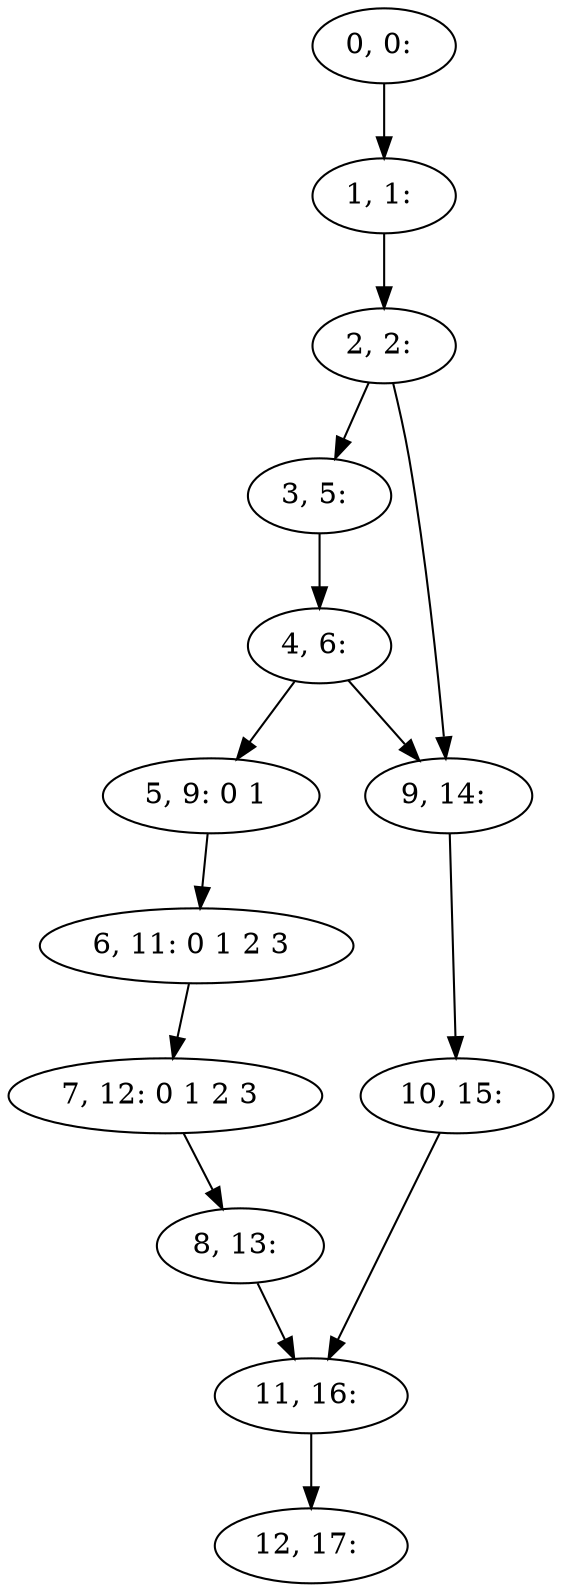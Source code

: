 digraph G {
0[label="0, 0: "];
1[label="1, 1: "];
2[label="2, 2: "];
3[label="3, 5: "];
4[label="4, 6: "];
5[label="5, 9: 0 1 "];
6[label="6, 11: 0 1 2 3 "];
7[label="7, 12: 0 1 2 3 "];
8[label="8, 13: "];
9[label="9, 14: "];
10[label="10, 15: "];
11[label="11, 16: "];
12[label="12, 17: "];
0->1 ;
1->2 ;
2->3 ;
2->9 ;
3->4 ;
4->5 ;
4->9 ;
5->6 ;
6->7 ;
7->8 ;
8->11 ;
9->10 ;
10->11 ;
11->12 ;
}
